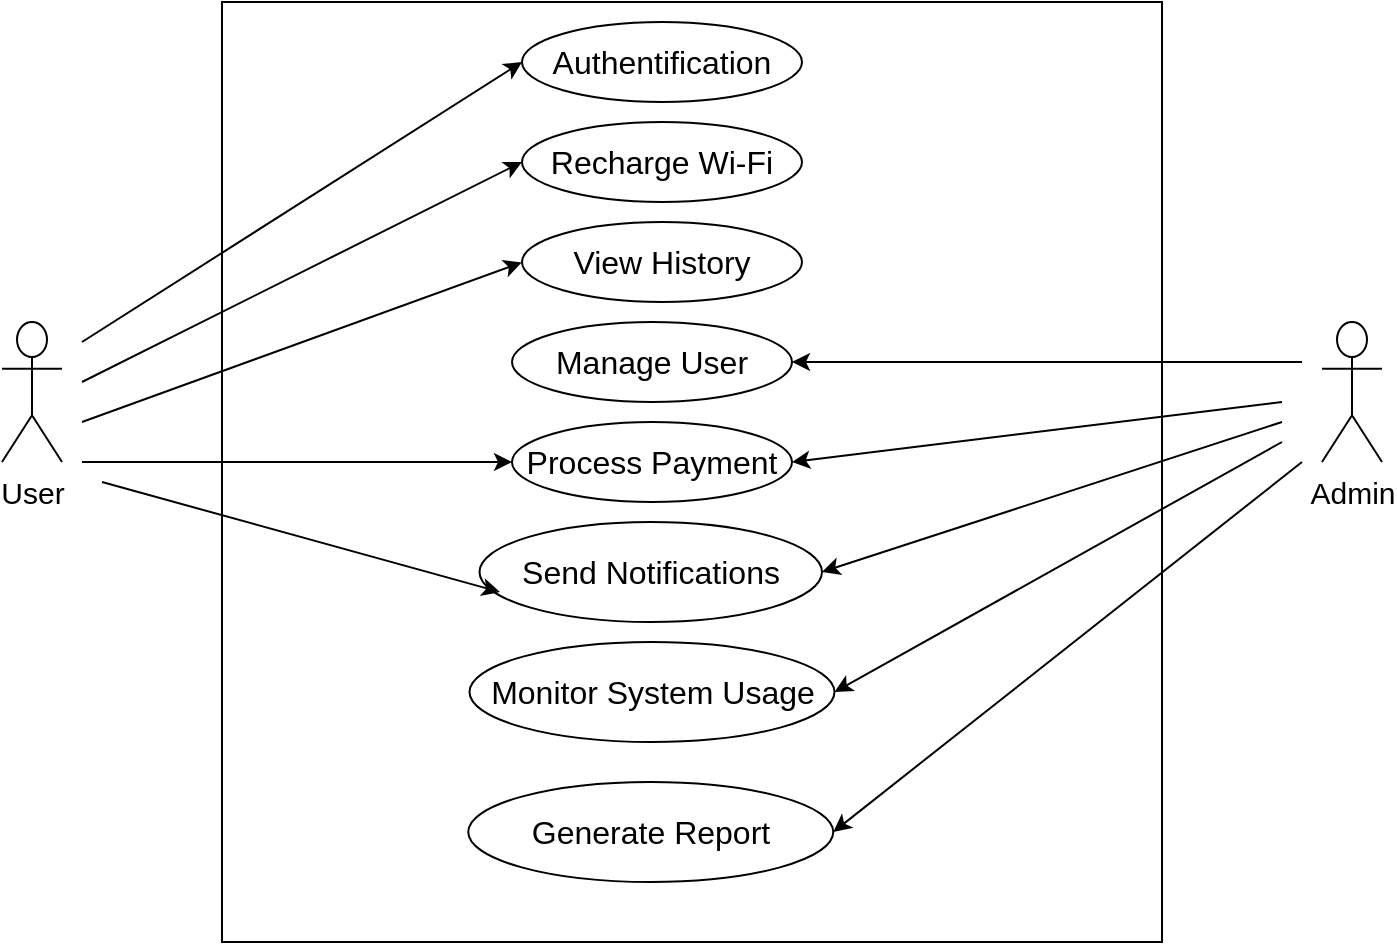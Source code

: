 <mxfile version="22.1.18" type="github">
  <diagram name="Page-1" id="aNRVwwlV-6TDqp_x3EfX">
    <mxGraphModel dx="880" dy="499" grid="1" gridSize="10" guides="1" tooltips="1" connect="1" arrows="1" fold="1" page="1" pageScale="1" pageWidth="827" pageHeight="1169" math="0" shadow="0">
      <root>
        <mxCell id="0" />
        <mxCell id="1" parent="0" />
        <mxCell id="yhISykdqW-GezjhKQy7E-1" value="&lt;font style=&quot;font-size: 15px;&quot;&gt;User&lt;/font&gt;" style="shape=umlActor;verticalLabelPosition=bottom;verticalAlign=top;html=1;outlineConnect=0;" vertex="1" parent="1">
          <mxGeometry x="100" y="200" width="30" height="70" as="geometry" />
        </mxCell>
        <mxCell id="yhISykdqW-GezjhKQy7E-2" value="&lt;font style=&quot;font-size: 15px;&quot;&gt;Admin&lt;/font&gt;" style="shape=umlActor;verticalLabelPosition=bottom;verticalAlign=top;html=1;outlineConnect=0;" vertex="1" parent="1">
          <mxGeometry x="760" y="200" width="30" height="70" as="geometry" />
        </mxCell>
        <mxCell id="yhISykdqW-GezjhKQy7E-3" value="" style="whiteSpace=wrap;html=1;aspect=fixed;" vertex="1" parent="1">
          <mxGeometry x="210" y="40" width="470" height="470" as="geometry" />
        </mxCell>
        <mxCell id="yhISykdqW-GezjhKQy7E-5" value="&lt;font style=&quot;font-size: 16px;&quot;&gt;Recharge Wi-Fi&lt;/font&gt;" style="ellipse;whiteSpace=wrap;html=1;" vertex="1" parent="1">
          <mxGeometry x="360" y="100" width="140" height="40" as="geometry" />
        </mxCell>
        <mxCell id="yhISykdqW-GezjhKQy7E-6" value="&lt;font style=&quot;font-size: 16px;&quot;&gt;Authentification&lt;/font&gt;" style="ellipse;whiteSpace=wrap;html=1;" vertex="1" parent="1">
          <mxGeometry x="360" y="50" width="140" height="40" as="geometry" />
        </mxCell>
        <mxCell id="yhISykdqW-GezjhKQy7E-7" value="&lt;span style=&quot;font-size: 16px;&quot;&gt;View History&lt;/span&gt;" style="ellipse;whiteSpace=wrap;html=1;" vertex="1" parent="1">
          <mxGeometry x="360" y="150" width="140" height="40" as="geometry" />
        </mxCell>
        <mxCell id="yhISykdqW-GezjhKQy7E-8" value="&lt;span style=&quot;font-size: 16px;&quot;&gt;Manage User&lt;/span&gt;" style="ellipse;whiteSpace=wrap;html=1;" vertex="1" parent="1">
          <mxGeometry x="355" y="200" width="140" height="40" as="geometry" />
        </mxCell>
        <mxCell id="yhISykdqW-GezjhKQy7E-9" value="&lt;span style=&quot;font-size: 16px;&quot;&gt;Monitor System Usage&lt;/span&gt;" style="ellipse;whiteSpace=wrap;html=1;" vertex="1" parent="1">
          <mxGeometry x="333.75" y="360" width="182.5" height="50" as="geometry" />
        </mxCell>
        <mxCell id="yhISykdqW-GezjhKQy7E-10" value="&lt;span style=&quot;font-size: 16px;&quot;&gt;Process Payment&lt;/span&gt;" style="ellipse;whiteSpace=wrap;html=1;" vertex="1" parent="1">
          <mxGeometry x="355" y="250" width="140" height="40" as="geometry" />
        </mxCell>
        <mxCell id="yhISykdqW-GezjhKQy7E-11" value="&lt;span style=&quot;font-size: 16px;&quot;&gt;Send Notifications&lt;/span&gt;" style="ellipse;whiteSpace=wrap;html=1;" vertex="1" parent="1">
          <mxGeometry x="338.75" y="300" width="171.25" height="50" as="geometry" />
        </mxCell>
        <mxCell id="yhISykdqW-GezjhKQy7E-12" value="&lt;span style=&quot;font-size: 16px;&quot;&gt;Generate Report&lt;/span&gt;" style="ellipse;whiteSpace=wrap;html=1;" vertex="1" parent="1">
          <mxGeometry x="333.13" y="430" width="182.5" height="50" as="geometry" />
        </mxCell>
        <mxCell id="yhISykdqW-GezjhKQy7E-14" value="" style="endArrow=classic;html=1;rounded=0;entryX=0;entryY=0.5;entryDx=0;entryDy=0;" edge="1" parent="1" target="yhISykdqW-GezjhKQy7E-6">
          <mxGeometry width="50" height="50" relative="1" as="geometry">
            <mxPoint x="140" y="210" as="sourcePoint" />
            <mxPoint x="240" y="160" as="targetPoint" />
          </mxGeometry>
        </mxCell>
        <mxCell id="yhISykdqW-GezjhKQy7E-19" value="" style="endArrow=classic;html=1;rounded=0;entryX=0;entryY=0.5;entryDx=0;entryDy=0;" edge="1" parent="1" target="yhISykdqW-GezjhKQy7E-5">
          <mxGeometry width="50" height="50" relative="1" as="geometry">
            <mxPoint x="140" y="230" as="sourcePoint" />
            <mxPoint x="220" y="190" as="targetPoint" />
          </mxGeometry>
        </mxCell>
        <mxCell id="yhISykdqW-GezjhKQy7E-20" value="" style="endArrow=classic;html=1;rounded=0;entryX=0.319;entryY=0.277;entryDx=0;entryDy=0;entryPerimeter=0;" edge="1" parent="1" target="yhISykdqW-GezjhKQy7E-3">
          <mxGeometry width="50" height="50" relative="1" as="geometry">
            <mxPoint x="140" y="250" as="sourcePoint" />
            <mxPoint x="220" y="210" as="targetPoint" />
          </mxGeometry>
        </mxCell>
        <mxCell id="yhISykdqW-GezjhKQy7E-21" value="" style="endArrow=classic;html=1;rounded=0;entryX=1;entryY=0.5;entryDx=0;entryDy=0;" edge="1" parent="1" target="yhISykdqW-GezjhKQy7E-10">
          <mxGeometry width="50" height="50" relative="1" as="geometry">
            <mxPoint x="740" y="240" as="sourcePoint" />
            <mxPoint x="510" y="280" as="targetPoint" />
          </mxGeometry>
        </mxCell>
        <mxCell id="yhISykdqW-GezjhKQy7E-22" value="" style="endArrow=classic;html=1;rounded=0;entryX=1;entryY=0.5;entryDx=0;entryDy=0;" edge="1" parent="1">
          <mxGeometry width="50" height="50" relative="1" as="geometry">
            <mxPoint x="750" y="220" as="sourcePoint" />
            <mxPoint x="495" y="220" as="targetPoint" />
          </mxGeometry>
        </mxCell>
        <mxCell id="yhISykdqW-GezjhKQy7E-23" value="" style="endArrow=classic;html=1;rounded=0;entryX=0;entryY=0.5;entryDx=0;entryDy=0;" edge="1" parent="1" target="yhISykdqW-GezjhKQy7E-10">
          <mxGeometry width="50" height="50" relative="1" as="geometry">
            <mxPoint x="140" y="270" as="sourcePoint" />
            <mxPoint x="270" y="300" as="targetPoint" />
          </mxGeometry>
        </mxCell>
        <mxCell id="yhISykdqW-GezjhKQy7E-24" value="" style="endArrow=classic;html=1;rounded=0;entryX=1;entryY=0.5;entryDx=0;entryDy=0;" edge="1" parent="1" target="yhISykdqW-GezjhKQy7E-11">
          <mxGeometry width="50" height="50" relative="1" as="geometry">
            <mxPoint x="740" y="250" as="sourcePoint" />
            <mxPoint x="630" y="300" as="targetPoint" />
          </mxGeometry>
        </mxCell>
        <mxCell id="yhISykdqW-GezjhKQy7E-25" value="" style="endArrow=classic;html=1;rounded=0;entryX=1;entryY=0.5;entryDx=0;entryDy=0;" edge="1" parent="1" target="yhISykdqW-GezjhKQy7E-9">
          <mxGeometry width="50" height="50" relative="1" as="geometry">
            <mxPoint x="740" y="260" as="sourcePoint" />
            <mxPoint x="610" y="360" as="targetPoint" />
          </mxGeometry>
        </mxCell>
        <mxCell id="yhISykdqW-GezjhKQy7E-26" value="" style="endArrow=classic;html=1;rounded=0;entryX=1;entryY=0.5;entryDx=0;entryDy=0;" edge="1" parent="1" target="yhISykdqW-GezjhKQy7E-12">
          <mxGeometry width="50" height="50" relative="1" as="geometry">
            <mxPoint x="750" y="270" as="sourcePoint" />
            <mxPoint x="600" y="390" as="targetPoint" />
          </mxGeometry>
        </mxCell>
        <mxCell id="yhISykdqW-GezjhKQy7E-27" value="" style="endArrow=classic;html=1;rounded=0;entryX=0;entryY=0.5;entryDx=0;entryDy=0;" edge="1" parent="1">
          <mxGeometry width="50" height="50" relative="1" as="geometry">
            <mxPoint x="150" y="280" as="sourcePoint" />
            <mxPoint x="349" y="335" as="targetPoint" />
          </mxGeometry>
        </mxCell>
      </root>
    </mxGraphModel>
  </diagram>
</mxfile>
